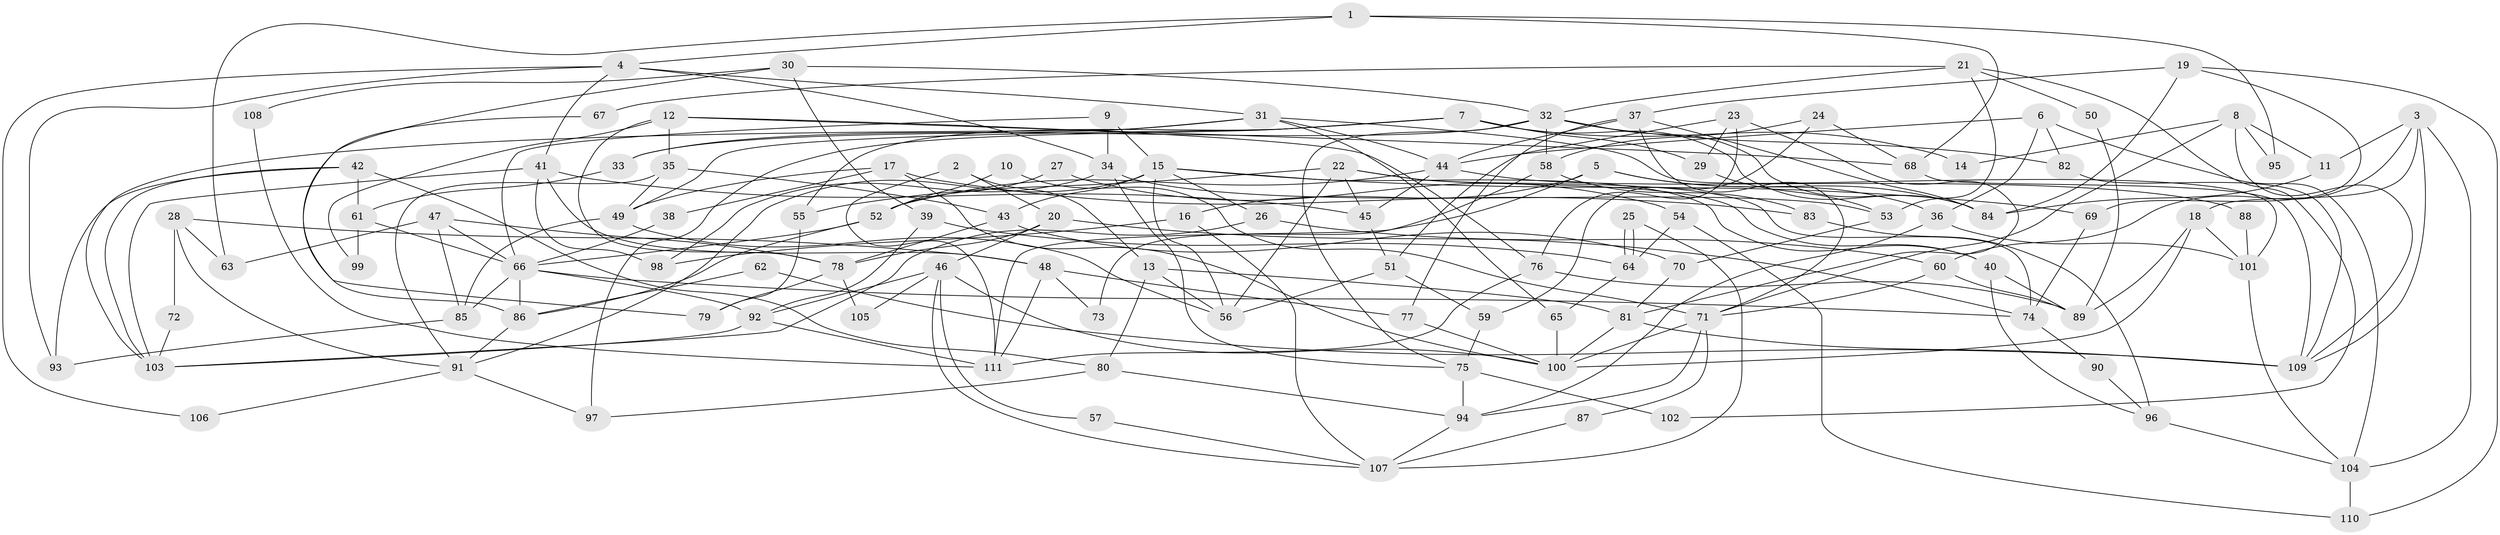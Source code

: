 // coarse degree distribution, {7: 0.08928571428571429, 3: 0.08928571428571429, 9: 0.10714285714285714, 4: 0.21428571428571427, 6: 0.10714285714285714, 5: 0.23214285714285715, 8: 0.08928571428571429, 2: 0.05357142857142857, 11: 0.017857142857142856}
// Generated by graph-tools (version 1.1) at 2025/37/03/04/25 23:37:05]
// undirected, 111 vertices, 222 edges
graph export_dot {
  node [color=gray90,style=filled];
  1;
  2;
  3;
  4;
  5;
  6;
  7;
  8;
  9;
  10;
  11;
  12;
  13;
  14;
  15;
  16;
  17;
  18;
  19;
  20;
  21;
  22;
  23;
  24;
  25;
  26;
  27;
  28;
  29;
  30;
  31;
  32;
  33;
  34;
  35;
  36;
  37;
  38;
  39;
  40;
  41;
  42;
  43;
  44;
  45;
  46;
  47;
  48;
  49;
  50;
  51;
  52;
  53;
  54;
  55;
  56;
  57;
  58;
  59;
  60;
  61;
  62;
  63;
  64;
  65;
  66;
  67;
  68;
  69;
  70;
  71;
  72;
  73;
  74;
  75;
  76;
  77;
  78;
  79;
  80;
  81;
  82;
  83;
  84;
  85;
  86;
  87;
  88;
  89;
  90;
  91;
  92;
  93;
  94;
  95;
  96;
  97;
  98;
  99;
  100;
  101;
  102;
  103;
  104;
  105;
  106;
  107;
  108;
  109;
  110;
  111;
  1 -- 63;
  1 -- 68;
  1 -- 4;
  1 -- 95;
  2 -- 111;
  2 -- 13;
  2 -- 20;
  3 -- 104;
  3 -- 18;
  3 -- 11;
  3 -- 60;
  3 -- 109;
  4 -- 41;
  4 -- 31;
  4 -- 34;
  4 -- 93;
  4 -- 106;
  5 -- 111;
  5 -- 84;
  5 -- 16;
  5 -- 36;
  6 -- 36;
  6 -- 44;
  6 -- 82;
  6 -- 104;
  7 -- 84;
  7 -- 97;
  7 -- 14;
  7 -- 29;
  7 -- 49;
  7 -- 55;
  8 -- 11;
  8 -- 71;
  8 -- 14;
  8 -- 95;
  8 -- 109;
  9 -- 34;
  9 -- 15;
  9 -- 66;
  10 -- 52;
  10 -- 71;
  11 -- 84;
  12 -- 35;
  12 -- 78;
  12 -- 68;
  12 -- 76;
  12 -- 99;
  13 -- 80;
  13 -- 56;
  13 -- 81;
  15 -- 56;
  15 -- 26;
  15 -- 40;
  15 -- 43;
  15 -- 69;
  15 -- 91;
  16 -- 98;
  16 -- 107;
  17 -- 49;
  17 -- 100;
  17 -- 38;
  17 -- 83;
  18 -- 101;
  18 -- 100;
  18 -- 89;
  19 -- 69;
  19 -- 84;
  19 -- 37;
  19 -- 110;
  20 -- 74;
  20 -- 46;
  20 -- 78;
  21 -- 32;
  21 -- 53;
  21 -- 50;
  21 -- 67;
  21 -- 102;
  22 -- 56;
  22 -- 55;
  22 -- 40;
  22 -- 45;
  22 -- 74;
  23 -- 76;
  23 -- 81;
  23 -- 29;
  23 -- 51;
  24 -- 68;
  24 -- 59;
  24 -- 58;
  25 -- 107;
  25 -- 64;
  25 -- 64;
  26 -- 103;
  26 -- 60;
  27 -- 54;
  27 -- 52;
  28 -- 48;
  28 -- 91;
  28 -- 63;
  28 -- 72;
  29 -- 53;
  30 -- 32;
  30 -- 39;
  30 -- 79;
  30 -- 108;
  31 -- 101;
  31 -- 33;
  31 -- 44;
  31 -- 65;
  31 -- 103;
  32 -- 75;
  32 -- 82;
  32 -- 33;
  32 -- 58;
  32 -- 84;
  33 -- 61;
  34 -- 53;
  34 -- 75;
  34 -- 98;
  35 -- 91;
  35 -- 43;
  35 -- 49;
  36 -- 94;
  36 -- 101;
  37 -- 44;
  37 -- 71;
  37 -- 77;
  37 -- 84;
  38 -- 66;
  39 -- 64;
  39 -- 92;
  40 -- 89;
  40 -- 96;
  41 -- 48;
  41 -- 103;
  41 -- 45;
  41 -- 98;
  42 -- 61;
  42 -- 103;
  42 -- 80;
  42 -- 93;
  43 -- 78;
  43 -- 70;
  44 -- 45;
  44 -- 52;
  44 -- 88;
  45 -- 51;
  46 -- 100;
  46 -- 57;
  46 -- 92;
  46 -- 105;
  46 -- 107;
  47 -- 85;
  47 -- 66;
  47 -- 63;
  47 -- 78;
  48 -- 111;
  48 -- 77;
  48 -- 73;
  49 -- 56;
  49 -- 85;
  50 -- 89;
  51 -- 56;
  51 -- 59;
  52 -- 66;
  52 -- 86;
  53 -- 70;
  54 -- 110;
  54 -- 64;
  55 -- 79;
  57 -- 107;
  58 -- 73;
  58 -- 83;
  59 -- 75;
  60 -- 89;
  60 -- 71;
  61 -- 66;
  61 -- 99;
  62 -- 86;
  62 -- 109;
  64 -- 65;
  65 -- 100;
  66 -- 85;
  66 -- 74;
  66 -- 86;
  66 -- 92;
  67 -- 86;
  68 -- 109;
  69 -- 74;
  70 -- 81;
  71 -- 87;
  71 -- 94;
  71 -- 100;
  72 -- 103;
  74 -- 90;
  75 -- 94;
  75 -- 102;
  76 -- 89;
  76 -- 111;
  77 -- 100;
  78 -- 79;
  78 -- 105;
  80 -- 94;
  80 -- 97;
  81 -- 109;
  81 -- 100;
  82 -- 109;
  83 -- 96;
  85 -- 93;
  86 -- 91;
  87 -- 107;
  88 -- 101;
  90 -- 96;
  91 -- 97;
  91 -- 106;
  92 -- 103;
  92 -- 111;
  94 -- 107;
  96 -- 104;
  101 -- 104;
  104 -- 110;
  108 -- 111;
}
